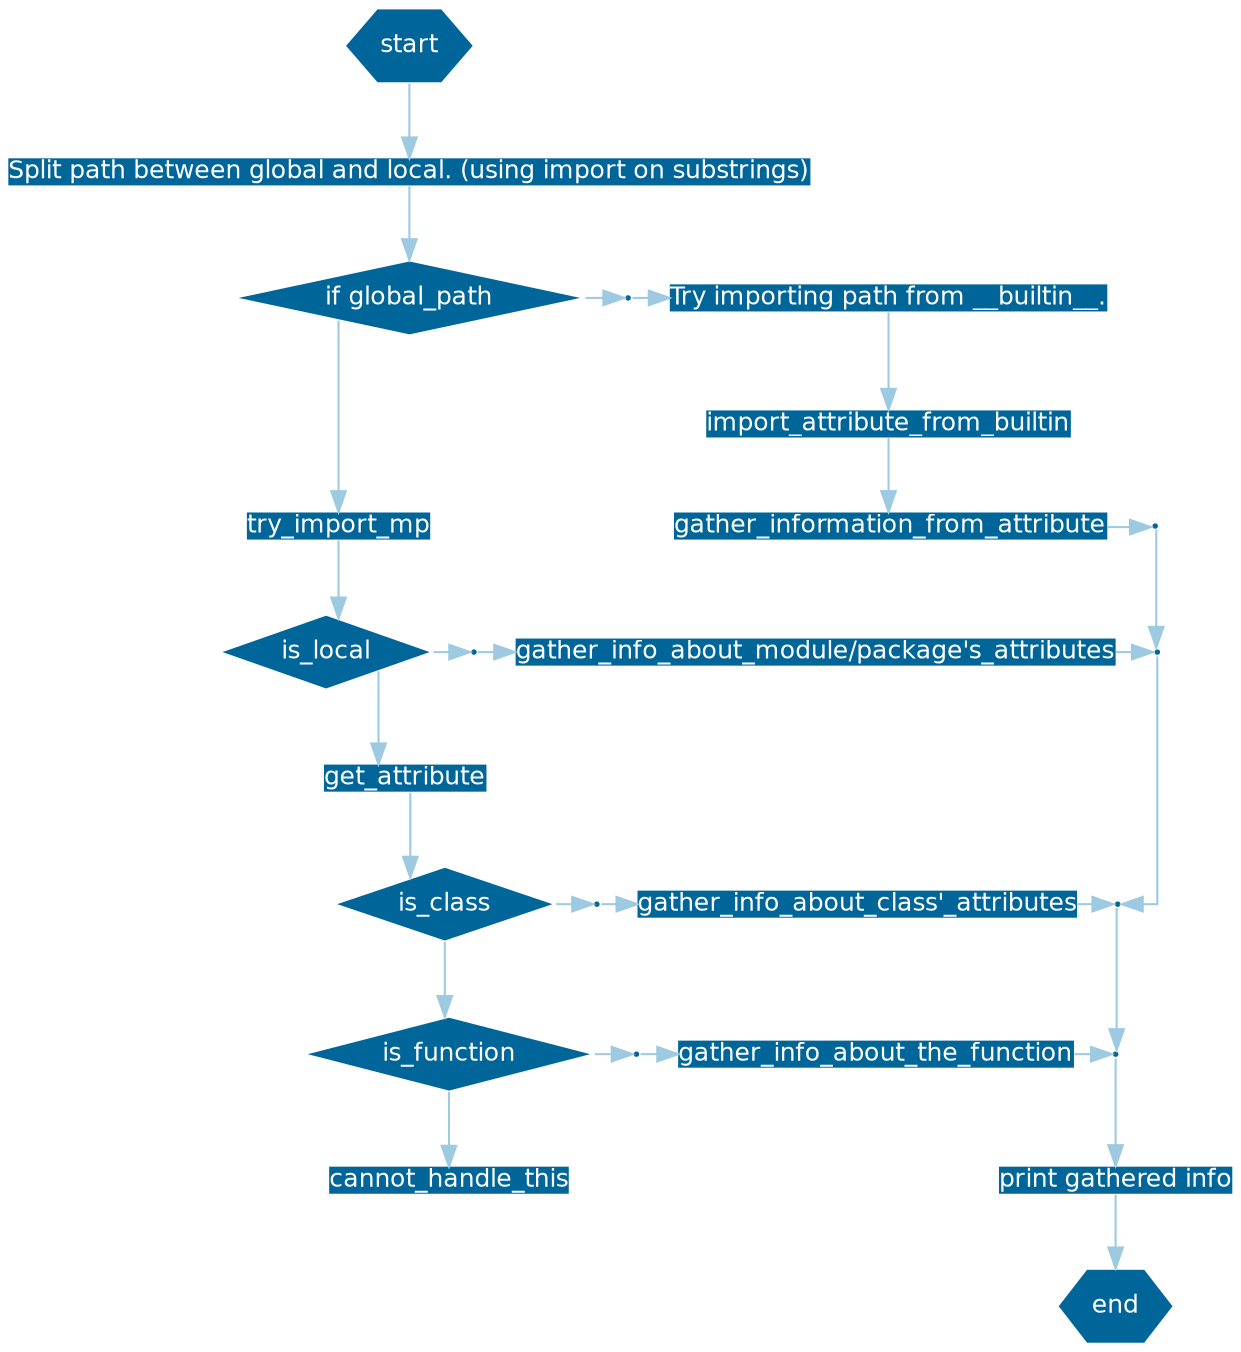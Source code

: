 digraph G {
    fontname="sans-serif";
    splines="ortho";
    penwidth="0.1";
    edge [comment="Wildcard edge", 
          fontname="sans-serif", 
          fontsize=10, 
          colorscheme="blues3", 
          color=2, 
          fontcolor=3];
    node [shape="plain", 
          fontname="Helvetica", 
          fontsize=12, 
          fillcolor="#006699", 
          color="white", 
          fontcolor="white", 
          style="filled"];
    {
        rank=same;
        edge [comment="Wildcard node added automatic in EG."];
        node [comment="Wildcard node added automatic in EG."];
        v0 [shape=point];
        is_global -> v0;
        v0 -> "try_builtin";
    }

    {
        rank=same;
        edge [comment="Wildcard node added automatic in EG."];
        node [comment="Wildcard node added automatic in EG."];
        v1 [shape=point];
        v11 [shape=point];
        is_local -> v1;
        v1 -> "gather_info_about_module/package's_attributes";
        "gather_info_about_module/package's_attributes" -> v11;
    }

    {
        rank=same;
        edge [comment="Wildcard node added automatic in EG."];
        node [comment="Wildcard node added automatic in EG."];
        v2 [shape=point];
        is_class -> v2;
        v2 -> "gather_info_about_class'_attributes";
        "gather_info_about_class'_attributes" -> v22;
        v22 [shape=point];
    }

    {
        rank=same;
        edge [comment="Wildcard node added automatic in EG."];
        node [comment="Wildcard node added automatic in EG."];
        v3 [shape=point];
        v33 [shape=point];
        is_function -> v3;
        v3 -> "gather_info_about_the_function";
        "gather_info_about_the_function" -> v33;
    }

    start [shape="hexagon"];
    split_path [label="Split path between global and local. (using import on substrings)"];
    is_global [shape=diamond, 
               label="if global_path"];
    try_builtin [label="Try importing path from __builtin__."];
    is_local [shape=diamond];
    is_class [shape=diamond];
    is_function [shape=diamond];
    end [shape="hexagon"];
    start -> split_path;
    split_path -> is_global;
    is_global -> try_import_mp;
    try_import_mp -> is_local;
    is_local -> get_attribute;
    get_attribute -> is_class;
    is_class -> is_function;
    is_function -> "cannot_handle_this";
    v00 -> v11;
    v11 -> v22;
    v22 -> v33;
    v33 -> "print gathered info";
    "print gathered info" -> end;
    try_builtin -> "import_attribute_from_builtin";
    "import_attribute_from_builtin" -> "gather_information_from_attribute";
    {
        rank=same;
        edge [comment="Wildcard node added automatic in EG."];
        node [comment="Wildcard node added automatic in EG."];
        v00 [shape=point];
        "gather_information_from_attribute" -> v00;
    }

}

